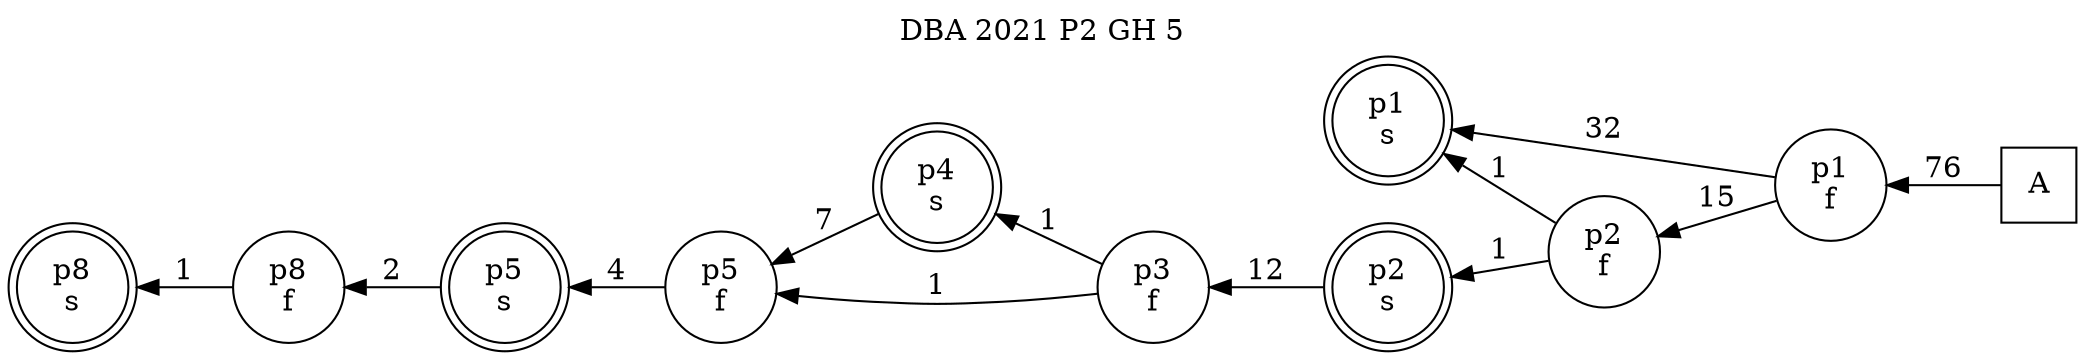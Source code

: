 digraph DBA_2021_P2_GH_5_LOW {
labelloc="tl"
label= " DBA 2021 P2 GH 5 "
rankdir="RL";
"A" [shape="square" label="A"]
"p1_f" [shape="circle" label="p1
f"]
"p1_s" [shape="doublecircle" label="p1
s"]
"p2_f" [shape="circle" label="p2
f"]
"p2_s" [shape="doublecircle" label="p2
s"]
"p3_f" [shape="circle" label="p3
f"]
"p4_s" [shape="doublecircle" label="p4
s"]
"p5_f" [shape="circle" label="p5
f"]
"p5_s" [shape="doublecircle" label="p5
s"]
"p8_f" [shape="circle" label="p8
f"]
"p8_s" [shape="doublecircle" label="p8
s"]
"A" -> "p1_f" [ label=76]
"p1_f" -> "p1_s" [ label=32]
"p1_f" -> "p2_f" [ label=15]
"p2_f" -> "p1_s" [ label=1]
"p2_f" -> "p2_s" [ label=1]
"p2_s" -> "p3_f" [ label=12]
"p3_f" -> "p4_s" [ label=1]
"p3_f" -> "p5_f" [ label=1]
"p4_s" -> "p5_f" [ label=7]
"p5_f" -> "p5_s" [ label=4]
"p5_s" -> "p8_f" [ label=2]
"p8_f" -> "p8_s" [ label=1]
}
